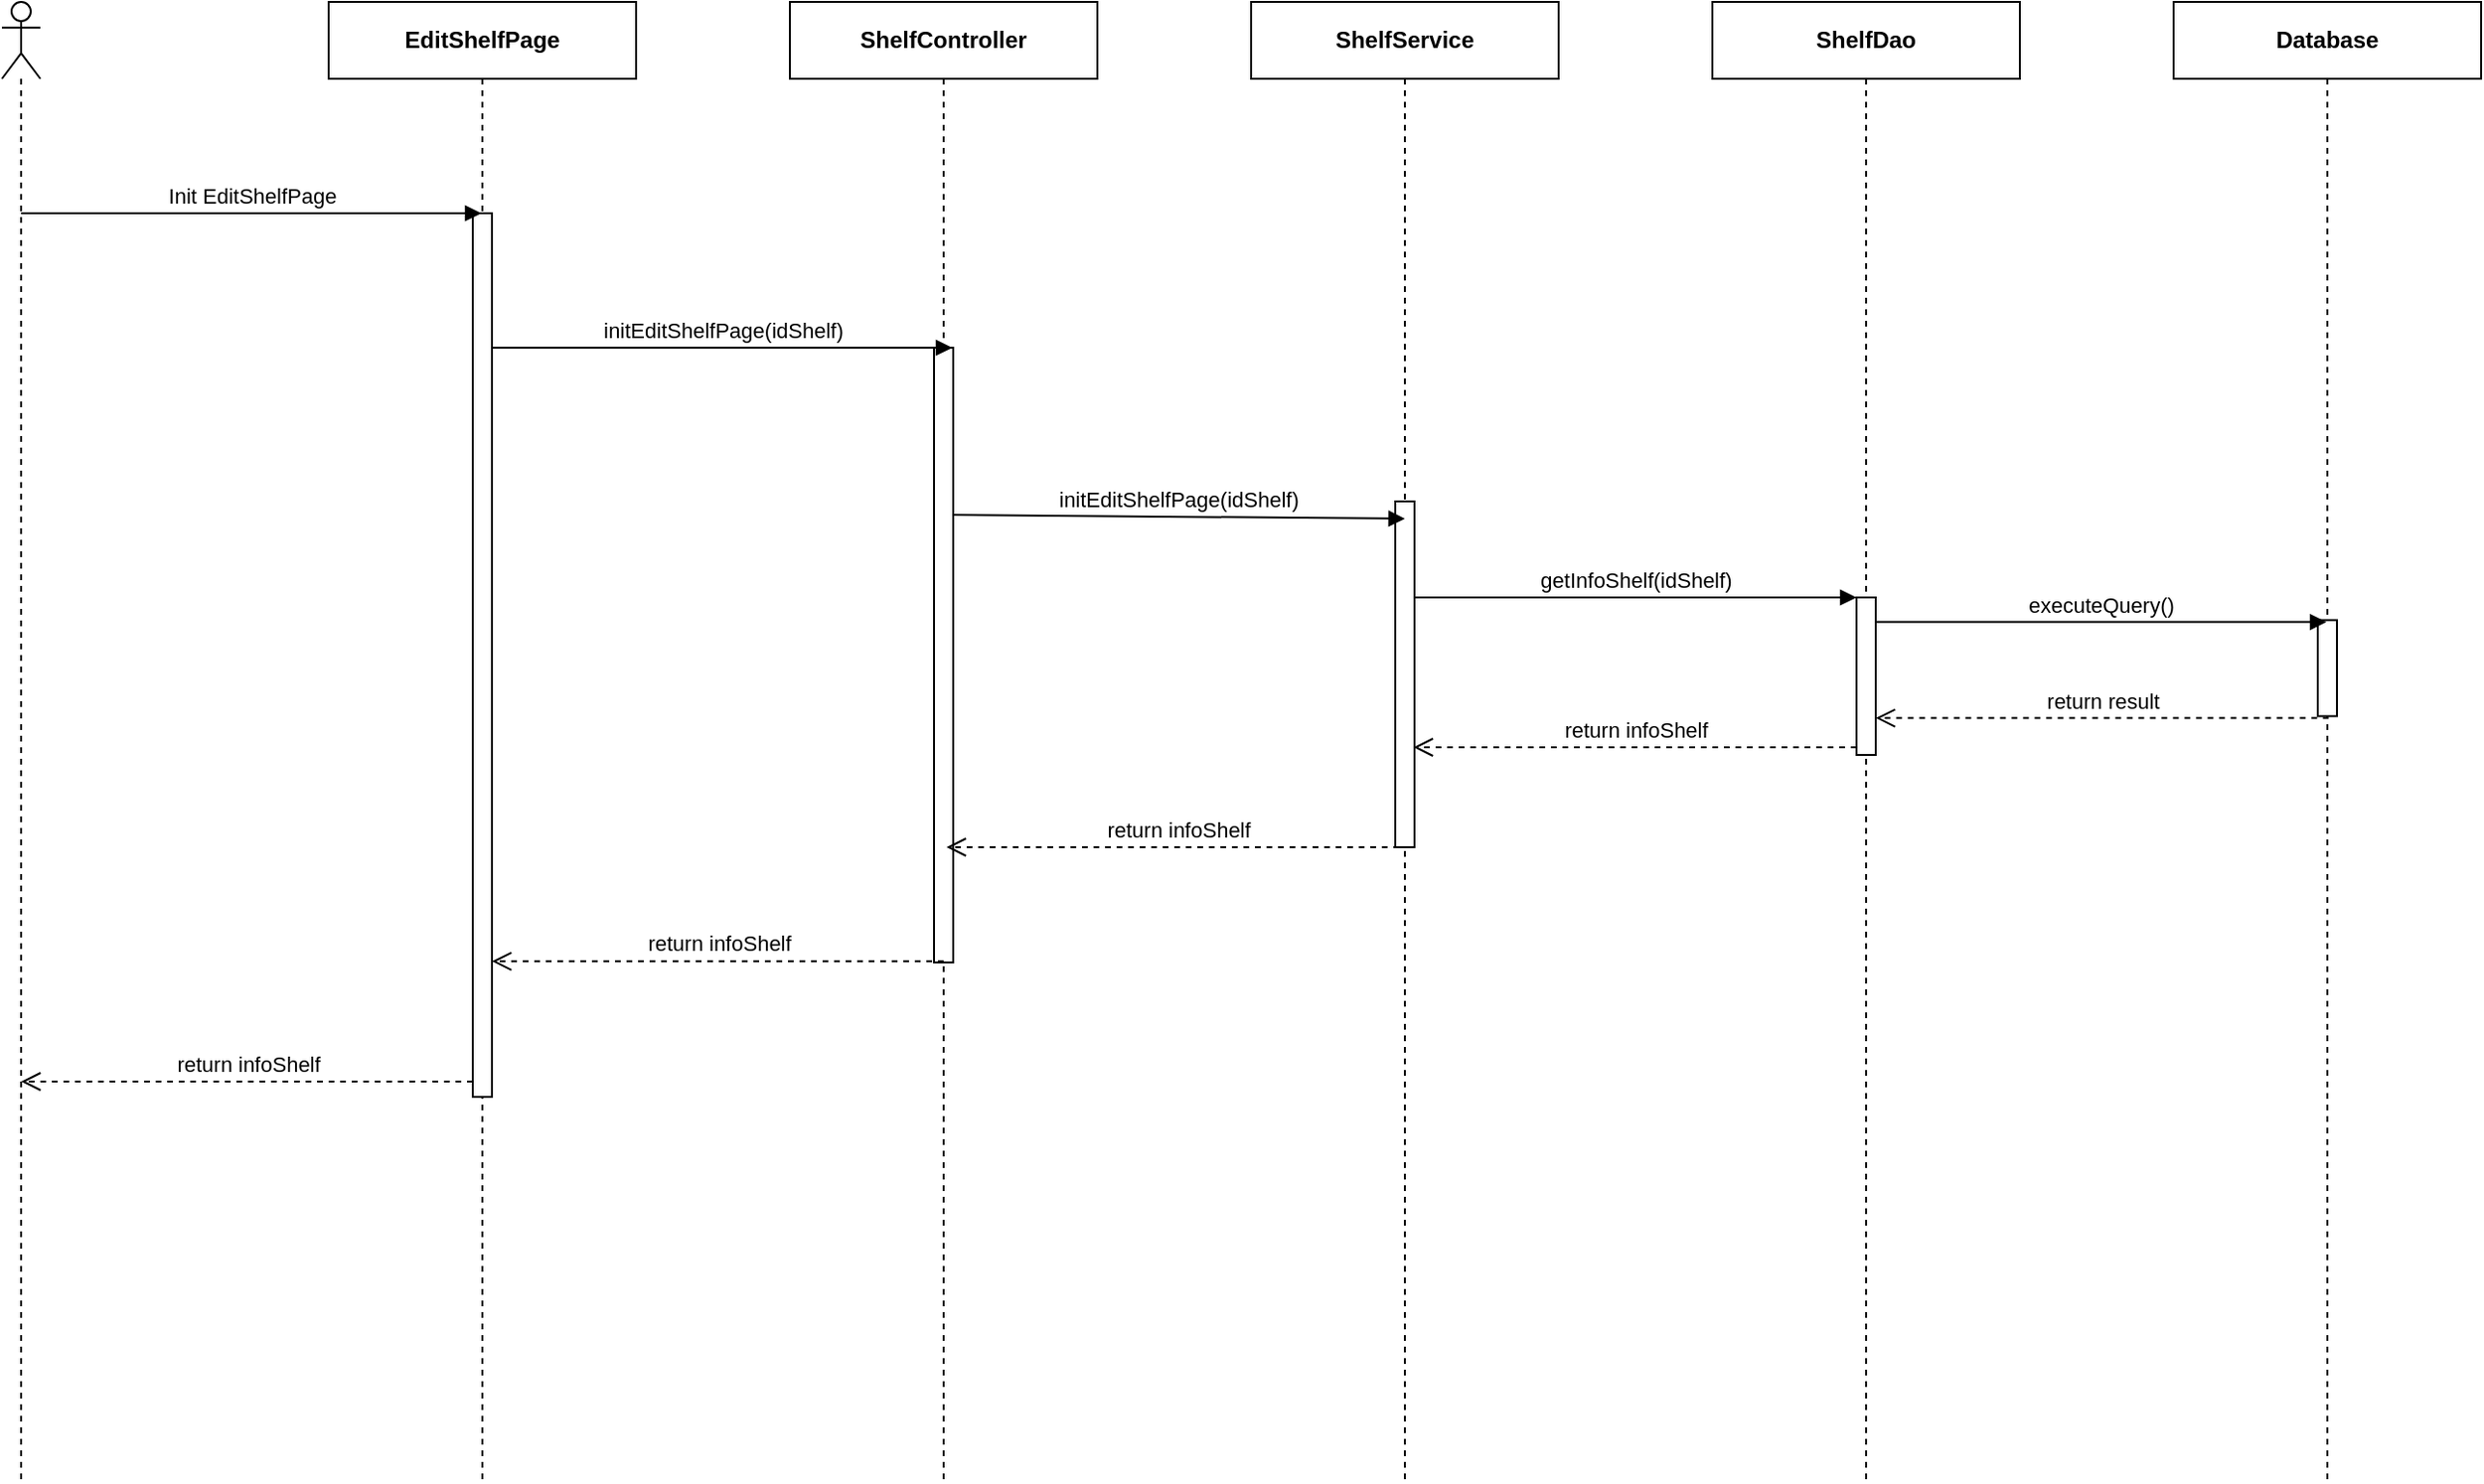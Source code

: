 <mxfile version="14.4.3" type="device" pages="3"><diagram id="IgK97Z7tj9fL14rlLOeL" name="Ev01"><mxGraphModel dx="1024" dy="592" grid="1" gridSize="10" guides="1" tooltips="1" connect="1" arrows="1" fold="1" page="1" pageScale="1" pageWidth="850" pageHeight="1100" math="0" shadow="0"><root><mxCell id="0"/><mxCell id="1" parent="0"/><mxCell id="ayugnD9VwIYk9qT7oLb9-1" value="" style="shape=umlLifeline;participant=umlActor;perimeter=lifelinePerimeter;whiteSpace=wrap;html=1;container=1;collapsible=0;recursiveResize=0;verticalAlign=top;spacingTop=36;outlineConnect=0;" parent="1" vertex="1"><mxGeometry x="310" y="80" width="20" height="770" as="geometry"/></mxCell><mxCell id="ayugnD9VwIYk9qT7oLb9-2" value="&lt;b&gt;EditShelfPage&lt;/b&gt;" style="shape=umlLifeline;perimeter=lifelinePerimeter;whiteSpace=wrap;html=1;container=1;collapsible=0;recursiveResize=0;outlineConnect=0;" parent="1" vertex="1"><mxGeometry x="480" y="80" width="160" height="770" as="geometry"/></mxCell><mxCell id="ayugnD9VwIYk9qT7oLb9-3" value="" style="html=1;points=[];perimeter=orthogonalPerimeter;" parent="ayugnD9VwIYk9qT7oLb9-2" vertex="1"><mxGeometry x="75" y="110" width="10" height="460" as="geometry"/></mxCell><mxCell id="ayugnD9VwIYk9qT7oLb9-4" value="&lt;b&gt;ShelfDao&lt;/b&gt;" style="shape=umlLifeline;perimeter=lifelinePerimeter;whiteSpace=wrap;html=1;container=1;collapsible=0;recursiveResize=0;outlineConnect=0;" parent="1" vertex="1"><mxGeometry x="1200" y="80" width="160" height="770" as="geometry"/></mxCell><mxCell id="ayugnD9VwIYk9qT7oLb9-5" value="" style="html=1;points=[];perimeter=orthogonalPerimeter;" parent="ayugnD9VwIYk9qT7oLb9-4" vertex="1"><mxGeometry x="75" y="310" width="10" height="82" as="geometry"/></mxCell><mxCell id="ayugnD9VwIYk9qT7oLb9-6" value="getInfoShelf(idShelf)" style="html=1;verticalAlign=bottom;endArrow=block;entryX=0;entryY=0;" parent="ayugnD9VwIYk9qT7oLb9-4" edge="1"><mxGeometry relative="1" as="geometry"><mxPoint x="-155.5" y="310" as="sourcePoint"/><mxPoint x="75" y="310" as="targetPoint"/></mxGeometry></mxCell><mxCell id="ayugnD9VwIYk9qT7oLb9-7" value="return infoShelf" style="html=1;verticalAlign=bottom;endArrow=open;dashed=1;endSize=8;exitX=0;exitY=0.95;" parent="ayugnD9VwIYk9qT7oLb9-4" edge="1"><mxGeometry relative="1" as="geometry"><mxPoint x="-155.5" y="388.0" as="targetPoint"/><mxPoint x="75" y="388" as="sourcePoint"/></mxGeometry></mxCell><mxCell id="ayugnD9VwIYk9qT7oLb9-8" value="&lt;b&gt;Shelf&lt;/b&gt;&lt;b&gt;Service&lt;/b&gt;" style="shape=umlLifeline;perimeter=lifelinePerimeter;whiteSpace=wrap;html=1;container=1;collapsible=0;recursiveResize=0;outlineConnect=0;" parent="1" vertex="1"><mxGeometry x="960" y="80" width="160" height="770" as="geometry"/></mxCell><mxCell id="ayugnD9VwIYk9qT7oLb9-9" value="" style="html=1;points=[];perimeter=orthogonalPerimeter;" parent="ayugnD9VwIYk9qT7oLb9-8" vertex="1"><mxGeometry x="75" y="260" width="10" height="180" as="geometry"/></mxCell><mxCell id="ayugnD9VwIYk9qT7oLb9-10" value="&lt;b&gt;ShelfController&lt;/b&gt;" style="shape=umlLifeline;perimeter=lifelinePerimeter;whiteSpace=wrap;html=1;container=1;collapsible=0;recursiveResize=0;outlineConnect=0;" parent="1" vertex="1"><mxGeometry x="720" y="80" width="160" height="770" as="geometry"/></mxCell><mxCell id="ayugnD9VwIYk9qT7oLb9-11" value="" style="html=1;points=[];perimeter=orthogonalPerimeter;" parent="ayugnD9VwIYk9qT7oLb9-10" vertex="1"><mxGeometry x="75" y="180" width="10" height="320" as="geometry"/></mxCell><mxCell id="ayugnD9VwIYk9qT7oLb9-14" value="Init EditShelfPage" style="html=1;verticalAlign=bottom;endArrow=block;" parent="1" target="ayugnD9VwIYk9qT7oLb9-2" edge="1"><mxGeometry width="80" relative="1" as="geometry"><mxPoint x="320" y="190" as="sourcePoint"/><mxPoint x="400" y="190" as="targetPoint"/></mxGeometry></mxCell><mxCell id="ayugnD9VwIYk9qT7oLb9-15" value="initEditShelfPage(idShelf)" style="html=1;verticalAlign=bottom;endArrow=block;" parent="1" edge="1"><mxGeometry width="80" relative="1" as="geometry"><mxPoint x="565" y="260.0" as="sourcePoint"/><mxPoint x="804.5" y="260.0" as="targetPoint"/></mxGeometry></mxCell><mxCell id="ayugnD9VwIYk9qT7oLb9-16" value="initEditShelfPage(idShelf)" style="html=1;verticalAlign=bottom;endArrow=block;" parent="1" edge="1"><mxGeometry relative="1" as="geometry"><mxPoint x="805" y="347.0" as="sourcePoint"/><mxPoint x="1040" y="349" as="targetPoint"/></mxGeometry></mxCell><mxCell id="ayugnD9VwIYk9qT7oLb9-17" value="return&amp;nbsp;&lt;span style=&quot;text-align: left&quot;&gt;infoShelf&lt;/span&gt;" style="html=1;verticalAlign=bottom;endArrow=open;dashed=1;endSize=8;" parent="1" edge="1"><mxGeometry relative="1" as="geometry"><mxPoint x="801.5" y="520.0" as="targetPoint"/><mxPoint x="1043" y="520" as="sourcePoint"/></mxGeometry></mxCell><mxCell id="ayugnD9VwIYk9qT7oLb9-18" value="return&amp;nbsp;&lt;span style=&quot;text-align: left&quot;&gt;infoShelf&lt;/span&gt;" style="html=1;verticalAlign=bottom;endArrow=open;dashed=1;endSize=8;" parent="1" edge="1"><mxGeometry relative="1" as="geometry"><mxPoint x="800" y="579.41" as="sourcePoint"/><mxPoint x="565" y="579.41" as="targetPoint"/></mxGeometry></mxCell><mxCell id="uUMj64oSG63Gh-ALVkOg-1" value="&lt;b&gt;Database&lt;/b&gt;" style="shape=umlLifeline;perimeter=lifelinePerimeter;whiteSpace=wrap;html=1;container=1;collapsible=0;recursiveResize=0;outlineConnect=0;" parent="1" vertex="1"><mxGeometry x="1440" y="80" width="160" height="770" as="geometry"/></mxCell><mxCell id="uUMj64oSG63Gh-ALVkOg-2" value="" style="html=1;points=[];perimeter=orthogonalPerimeter;" parent="uUMj64oSG63Gh-ALVkOg-1" vertex="1"><mxGeometry x="75" y="321.79" width="10" height="50" as="geometry"/></mxCell><mxCell id="uUMj64oSG63Gh-ALVkOg-3" value="executeQuery()" style="html=1;verticalAlign=bottom;endArrow=block;" parent="1" edge="1"><mxGeometry relative="1" as="geometry"><mxPoint x="1285.004" y="402.79" as="sourcePoint"/><mxPoint x="1519.5" y="402.79" as="targetPoint"/></mxGeometry></mxCell><mxCell id="uUMj64oSG63Gh-ALVkOg-4" value="return result" style="html=1;verticalAlign=bottom;endArrow=open;dashed=1;endSize=8;exitX=0;exitY=0.95;" parent="1" edge="1"><mxGeometry relative="1" as="geometry"><mxPoint x="1285.004" y="452.79" as="targetPoint"/><mxPoint x="1520.68" y="452.79" as="sourcePoint"/></mxGeometry></mxCell><mxCell id="krpT3-e8r2K2vhnkwuH5-2" value="return&amp;nbsp;&lt;span style=&quot;text-align: left&quot;&gt;infoShelf&lt;/span&gt;" style="html=1;verticalAlign=bottom;endArrow=open;dashed=1;endSize=8;" parent="1" edge="1"><mxGeometry relative="1" as="geometry"><mxPoint x="555" y="642.0" as="sourcePoint"/><mxPoint x="320" y="642.0" as="targetPoint"/></mxGeometry></mxCell></root></mxGraphModel></diagram><diagram id="6DhhbtNXz0irELx-sbcJ" name="Ev02"><mxGraphModel dx="3413" dy="1973" grid="1" gridSize="10" guides="1" tooltips="1" connect="1" arrows="1" fold="1" page="1" pageScale="1" pageWidth="850" pageHeight="1100" math="0" shadow="0"><root><mxCell id="QhewHzNAjTChAwhyZE2_-0"/><mxCell id="QhewHzNAjTChAwhyZE2_-1" parent="QhewHzNAjTChAwhyZE2_-0"/><mxCell id="h4LTIt4_CdTOY5cm_mOC-23" value="alt" style="shape=umlFrame;whiteSpace=wrap;html=1;" parent="QhewHzNAjTChAwhyZE2_-1" vertex="1"><mxGeometry x="190" y="673" width="890" height="310" as="geometry"/></mxCell><mxCell id="pia5Hrn-r-ayJWNDCGOI-2" value="" style="shape=umlLifeline;participant=umlActor;perimeter=lifelinePerimeter;whiteSpace=wrap;html=1;container=1;collapsible=0;recursiveResize=0;verticalAlign=top;spacingTop=36;outlineConnect=0;" parent="QhewHzNAjTChAwhyZE2_-1" vertex="1"><mxGeometry x="310" y="80" width="20" height="1000" as="geometry"/></mxCell><mxCell id="pia5Hrn-r-ayJWNDCGOI-3" value="&lt;b&gt;EditShelfPage&lt;/b&gt;" style="shape=umlLifeline;perimeter=lifelinePerimeter;whiteSpace=wrap;html=1;container=1;collapsible=0;recursiveResize=0;outlineConnect=0;" parent="QhewHzNAjTChAwhyZE2_-1" vertex="1"><mxGeometry x="480" y="80" width="160" height="1000" as="geometry"/></mxCell><mxCell id="pia5Hrn-r-ayJWNDCGOI-4" value="" style="html=1;points=[];perimeter=orthogonalPerimeter;" parent="pia5Hrn-r-ayJWNDCGOI-3" vertex="1"><mxGeometry x="75" y="110" width="10" height="730" as="geometry"/></mxCell><mxCell id="pia5Hrn-r-ayJWNDCGOI-5" value="&lt;b&gt;ShelfDao&lt;/b&gt;" style="shape=umlLifeline;perimeter=lifelinePerimeter;whiteSpace=wrap;html=1;container=1;collapsible=0;recursiveResize=0;outlineConnect=0;" parent="QhewHzNAjTChAwhyZE2_-1" vertex="1"><mxGeometry x="1201" y="80" width="160" height="1000" as="geometry"/></mxCell><mxCell id="pia5Hrn-r-ayJWNDCGOI-6" value="&lt;b&gt;ShelfService&lt;/b&gt;" style="shape=umlLifeline;perimeter=lifelinePerimeter;whiteSpace=wrap;html=1;container=1;collapsible=0;recursiveResize=0;outlineConnect=0;" parent="QhewHzNAjTChAwhyZE2_-1" vertex="1"><mxGeometry x="961" y="80" width="160" height="1000" as="geometry"/></mxCell><mxCell id="pia5Hrn-r-ayJWNDCGOI-7" value="" style="html=1;points=[];perimeter=orthogonalPerimeter;" parent="pia5Hrn-r-ayJWNDCGOI-6" vertex="1"><mxGeometry x="75" y="323" width="10" height="517" as="geometry"/></mxCell><mxCell id="pia5Hrn-r-ayJWNDCGOI-9" value="&lt;b&gt;ShelfController&lt;/b&gt;" style="shape=umlLifeline;perimeter=lifelinePerimeter;whiteSpace=wrap;html=1;container=1;collapsible=0;recursiveResize=0;outlineConnect=0;" parent="QhewHzNAjTChAwhyZE2_-1" vertex="1"><mxGeometry x="720" y="80" width="160" height="1000" as="geometry"/></mxCell><mxCell id="pia5Hrn-r-ayJWNDCGOI-10" value="" style="html=1;points=[];perimeter=orthogonalPerimeter;" parent="pia5Hrn-r-ayJWNDCGOI-9" vertex="1"><mxGeometry x="75" y="280" width="10" height="560" as="geometry"/></mxCell><mxCell id="pia5Hrn-r-ayJWNDCGOI-11" value="Click Button Save" style="html=1;verticalAlign=bottom;endArrow=block;" parent="QhewHzNAjTChAwhyZE2_-1" target="pia5Hrn-r-ayJWNDCGOI-3" edge="1"><mxGeometry width="80" relative="1" as="geometry"><mxPoint x="320" y="190" as="sourcePoint"/><mxPoint x="400" y="190" as="targetPoint"/></mxGeometry></mxCell><mxCell id="pia5Hrn-r-ayJWNDCGOI-12" value="updateShelf(editShelfForm)" style="html=1;verticalAlign=bottom;endArrow=block;" parent="QhewHzNAjTChAwhyZE2_-1" edge="1"><mxGeometry width="80" relative="1" as="geometry"><mxPoint x="560" y="360" as="sourcePoint"/><mxPoint x="799.5" y="360" as="targetPoint"/></mxGeometry></mxCell><mxCell id="pia5Hrn-r-ayJWNDCGOI-20" value="checkBusinessCheckUpdateShelf(editShelfForm)" style="html=1;verticalAlign=bottom;endArrow=block;" parent="QhewHzNAjTChAwhyZE2_-1" edge="1"><mxGeometry relative="1" as="geometry"><mxPoint x="805" y="403.0" as="sourcePoint"/><mxPoint x="1040" y="405" as="targetPoint"/></mxGeometry></mxCell><mxCell id="pia5Hrn-r-ayJWNDCGOI-29" value="" style="html=1;points=[];perimeter=orthogonalPerimeter;" parent="QhewHzNAjTChAwhyZE2_-1" vertex="1"><mxGeometry x="1041" y="433" width="10" height="40" as="geometry"/></mxCell><mxCell id="pia5Hrn-r-ayJWNDCGOI-30" value="&lt;span style=&quot;text-align: center&quot;&gt;checkBusinessCheckUpdateShelf(editShelfForm)&lt;/span&gt;" style="edgeStyle=orthogonalEdgeStyle;html=1;align=left;spacingLeft=2;endArrow=block;rounded=0;entryX=1;entryY=0;" parent="QhewHzNAjTChAwhyZE2_-1" target="pia5Hrn-r-ayJWNDCGOI-29" edge="1"><mxGeometry relative="1" as="geometry"><mxPoint x="1046" y="413.0" as="sourcePoint"/><Array as="points"><mxPoint x="1071" y="413"/></Array></mxGeometry></mxCell><mxCell id="pia5Hrn-r-ayJWNDCGOI-35" value="" style="html=1;points=[];perimeter=orthogonalPerimeter;" parent="QhewHzNAjTChAwhyZE2_-1" vertex="1"><mxGeometry x="1276" y="530" width="10" height="80" as="geometry"/></mxCell><mxCell id="pia5Hrn-r-ayJWNDCGOI-36" value="updateShelf(shelf)" style="html=1;verticalAlign=bottom;endArrow=block;entryX=0;entryY=0;" parent="QhewHzNAjTChAwhyZE2_-1" target="pia5Hrn-r-ayJWNDCGOI-35" edge="1"><mxGeometry relative="1" as="geometry"><mxPoint x="1040.324" y="530" as="sourcePoint"/></mxGeometry></mxCell><mxCell id="pia5Hrn-r-ayJWNDCGOI-37" value="return result" style="html=1;verticalAlign=bottom;endArrow=open;dashed=1;endSize=8;exitX=0;exitY=0.95;" parent="QhewHzNAjTChAwhyZE2_-1" source="pia5Hrn-r-ayJWNDCGOI-35" edge="1"><mxGeometry relative="1" as="geometry"><mxPoint x="1041" y="606" as="targetPoint"/></mxGeometry></mxCell><mxCell id="pia5Hrn-r-ayJWNDCGOI-39" value="" style="html=1;points=[];perimeter=orthogonalPerimeter;" parent="QhewHzNAjTChAwhyZE2_-1" vertex="1"><mxGeometry x="560" y="250" width="10" height="40" as="geometry"/></mxCell><mxCell id="pia5Hrn-r-ayJWNDCGOI-40" value="checkForm()" style="edgeStyle=orthogonalEdgeStyle;html=1;align=left;spacingLeft=2;endArrow=block;rounded=0;entryX=1;entryY=0;" parent="QhewHzNAjTChAwhyZE2_-1" target="pia5Hrn-r-ayJWNDCGOI-39" edge="1"><mxGeometry relative="1" as="geometry"><mxPoint x="565" y="230" as="sourcePoint"/><Array as="points"><mxPoint x="590" y="230"/></Array></mxGeometry></mxCell><mxCell id="h4LTIt4_CdTOY5cm_mOC-19" value="return&amp;nbsp;&lt;span style=&quot;font-size: 12px ; background-color: rgb(248 , 249 , 250)&quot;&gt;errorObj&lt;/span&gt;" style="html=1;verticalAlign=bottom;endArrow=open;dashed=1;endSize=8;" parent="QhewHzNAjTChAwhyZE2_-1" edge="1"><mxGeometry relative="1" as="geometry"><mxPoint x="795" y="883.06" as="sourcePoint"/><mxPoint x="570" y="883" as="targetPoint"/></mxGeometry></mxCell><mxCell id="h4LTIt4_CdTOY5cm_mOC-21" value="return&amp;nbsp;&lt;span style=&quot;font-size: 12px ; background-color: rgb(248 , 249 , 250)&quot;&gt;errorObj&lt;/span&gt;" style="html=1;verticalAlign=bottom;endArrow=open;dashed=1;endSize=8;" parent="QhewHzNAjTChAwhyZE2_-1" edge="1"><mxGeometry relative="1" as="geometry"><mxPoint x="798.833" y="832" as="targetPoint"/><mxPoint x="1030" y="832" as="sourcePoint"/></mxGeometry></mxCell><mxCell id="UNV7OFMdhKG9NoB3F56b-2" value="return" style="html=1;verticalAlign=bottom;endArrow=open;dashed=1;endSize=8;" parent="QhewHzNAjTChAwhyZE2_-1" edge="1"><mxGeometry relative="1" as="geometry"><mxPoint x="805" y="733" as="sourcePoint"/><mxPoint x="570" y="733" as="targetPoint"/></mxGeometry></mxCell><mxCell id="UNV7OFMdhKG9NoB3F56b-3" value="return" style="html=1;verticalAlign=bottom;endArrow=open;dashed=1;endSize=8;entryX=1.1;entryY=0.824;entryDx=0;entryDy=0;entryPerimeter=0;" parent="QhewHzNAjTChAwhyZE2_-1" edge="1"><mxGeometry relative="1" as="geometry"><mxPoint x="1030" y="704" as="sourcePoint"/><mxPoint x="806" y="703.96" as="targetPoint"/></mxGeometry></mxCell><mxCell id="UNV7OFMdhKG9NoB3F56b-4" value="" style="endArrow=none;dashed=1;html=1;" parent="QhewHzNAjTChAwhyZE2_-1" edge="1"><mxGeometry width="50" height="50" relative="1" as="geometry"><mxPoint x="210" y="783" as="sourcePoint"/><mxPoint x="1080" y="783" as="targetPoint"/></mxGeometry></mxCell><mxCell id="eL8QR4N8IEo1Wf-b-3NC-0" value="&lt;b&gt;Database&lt;/b&gt;" style="shape=umlLifeline;perimeter=lifelinePerimeter;whiteSpace=wrap;html=1;container=1;collapsible=0;recursiveResize=0;outlineConnect=0;" parent="QhewHzNAjTChAwhyZE2_-1" vertex="1"><mxGeometry x="1441" y="80" width="160" height="1000" as="geometry"/></mxCell><mxCell id="eL8QR4N8IEo1Wf-b-3NC-1" value="" style="html=1;points=[];perimeter=orthogonalPerimeter;" parent="eL8QR4N8IEo1Wf-b-3NC-0" vertex="1"><mxGeometry x="75" y="463.67" width="10" height="50" as="geometry"/></mxCell><mxCell id="eL8QR4N8IEo1Wf-b-3NC-2" value="executeQuery()" style="html=1;verticalAlign=bottom;endArrow=block;" parent="QhewHzNAjTChAwhyZE2_-1" edge="1"><mxGeometry relative="1" as="geometry"><mxPoint x="1286.004" y="544.67" as="sourcePoint"/><mxPoint x="1520.5" y="544.67" as="targetPoint"/></mxGeometry></mxCell><mxCell id="eL8QR4N8IEo1Wf-b-3NC-3" value="return result" style="html=1;verticalAlign=bottom;endArrow=open;dashed=1;endSize=8;exitX=0;exitY=0.95;" parent="QhewHzNAjTChAwhyZE2_-1" edge="1"><mxGeometry relative="1" as="geometry"><mxPoint x="1286.004" y="594.67" as="targetPoint"/><mxPoint x="1521.68" y="594.67" as="sourcePoint"/></mxGeometry></mxCell><mxCell id="df_JiKjJPN-L-3fTJ9-m-0" value="&lt;span style=&quot;font-size: 11px ; background-color: rgb(255 , 255 , 255)&quot;&gt;&lt;b&gt;[success]&lt;/b&gt;&lt;/span&gt;" style="text;html=1;align=center;verticalAlign=middle;resizable=0;points=[];autosize=1;" parent="QhewHzNAjTChAwhyZE2_-1" vertex="1"><mxGeometry x="200" y="703" width="70" height="20" as="geometry"/></mxCell><mxCell id="df_JiKjJPN-L-3fTJ9-m-1" value="&lt;span style=&quot;font-size: 11px ; background-color: rgb(255 , 255 , 255)&quot;&gt;&lt;b&gt;[fail]&lt;/b&gt;&lt;/span&gt;" style="text;html=1;align=center;verticalAlign=middle;resizable=0;points=[];autosize=1;" parent="QhewHzNAjTChAwhyZE2_-1" vertex="1"><mxGeometry x="200" y="803" width="40" height="20" as="geometry"/></mxCell><mxCell id="df_JiKjJPN-L-3fTJ9-m-3" value="return" style="html=1;verticalAlign=bottom;endArrow=open;dashed=1;endSize=8;" parent="QhewHzNAjTChAwhyZE2_-1" edge="1"><mxGeometry relative="1" as="geometry"><mxPoint x="560" y="763" as="sourcePoint"/><mxPoint x="325" y="763" as="targetPoint"/></mxGeometry></mxCell><mxCell id="df_JiKjJPN-L-3fTJ9-m-4" value="return&amp;nbsp;&lt;span style=&quot;font-size: 12px ; background-color: rgb(248 , 249 , 250)&quot;&gt;errorObj&lt;/span&gt;" style="html=1;verticalAlign=bottom;endArrow=open;dashed=1;endSize=8;" parent="QhewHzNAjTChAwhyZE2_-1" edge="1"><mxGeometry relative="1" as="geometry"><mxPoint x="545" y="920" as="sourcePoint"/><mxPoint x="320" y="920" as="targetPoint"/></mxGeometry></mxCell></root></mxGraphModel></diagram><diagram id="AvBZgLSoY9wG6RgILwVm" name="Ev03"><mxGraphModel dx="1346" dy="748" grid="1" gridSize="10" guides="1" tooltips="1" connect="1" arrows="1" fold="1" page="1" pageScale="1" pageWidth="850" pageHeight="1100" math="0" shadow="0"><root><mxCell id="RWRlXb_ak0QTP0XaC4SM-0"/><mxCell id="RWRlXb_ak0QTP0XaC4SM-1" parent="RWRlXb_ak0QTP0XaC4SM-0"/><mxCell id="Rf7Ca_6MNvNfkVQf2QOG-0" value="" style="shape=umlLifeline;participant=umlActor;perimeter=lifelinePerimeter;whiteSpace=wrap;html=1;container=1;collapsible=0;recursiveResize=0;verticalAlign=top;spacingTop=36;outlineConnect=0;" parent="RWRlXb_ak0QTP0XaC4SM-1" vertex="1"><mxGeometry x="310" y="80" width="20" height="320" as="geometry"/></mxCell><mxCell id="Rf7Ca_6MNvNfkVQf2QOG-1" value="&lt;b&gt;EditShelfPage&lt;/b&gt;" style="shape=umlLifeline;perimeter=lifelinePerimeter;whiteSpace=wrap;html=1;container=1;collapsible=0;recursiveResize=0;outlineConnect=0;" parent="RWRlXb_ak0QTP0XaC4SM-1" vertex="1"><mxGeometry x="480" y="80" width="160" height="320" as="geometry"/></mxCell><mxCell id="Rf7Ca_6MNvNfkVQf2QOG-2" value="" style="html=1;points=[];perimeter=orthogonalPerimeter;" parent="Rf7Ca_6MNvNfkVQf2QOG-1" vertex="1"><mxGeometry x="75" y="110" width="10" height="160" as="geometry"/></mxCell><mxCell id="Rf7Ca_6MNvNfkVQf2QOG-3" value="&lt;b&gt;ShelfDetailPage&lt;/b&gt;" style="shape=umlLifeline;perimeter=lifelinePerimeter;whiteSpace=wrap;html=1;container=1;collapsible=0;recursiveResize=0;outlineConnect=0;" parent="RWRlXb_ak0QTP0XaC4SM-1" vertex="1"><mxGeometry x="720" y="80" width="160" height="320" as="geometry"/></mxCell><mxCell id="Rf7Ca_6MNvNfkVQf2QOG-4" value="Click Button Back" style="html=1;verticalAlign=bottom;endArrow=block;" parent="RWRlXb_ak0QTP0XaC4SM-1" target="Rf7Ca_6MNvNfkVQf2QOG-1" edge="1"><mxGeometry width="80" relative="1" as="geometry"><mxPoint x="320" y="190" as="sourcePoint"/><mxPoint x="400" y="190" as="targetPoint"/></mxGeometry></mxCell><mxCell id="Rf7Ca_6MNvNfkVQf2QOG-8" value="changeScreen(&quot;ShelfDetailPage&quot;)" style="html=1;verticalAlign=bottom;endArrow=block;exitX=0.9;exitY=0.913;exitDx=0;exitDy=0;exitPerimeter=0;" parent="RWRlXb_ak0QTP0XaC4SM-1" edge="1"><mxGeometry width="80" relative="1" as="geometry"><mxPoint x="564" y="347.08" as="sourcePoint"/><mxPoint x="799.5" y="347.08" as="targetPoint"/></mxGeometry></mxCell></root></mxGraphModel></diagram></mxfile>
